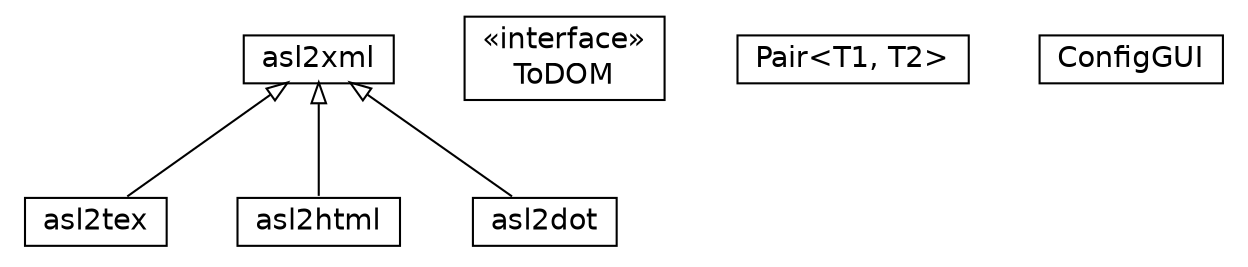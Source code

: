 #!/usr/local/bin/dot
#
# Class diagram 
# Generated by UMLGraph version 5.1 (http://www.umlgraph.org/)
#

digraph G {
	edge [fontname="Helvetica",fontsize=10,labelfontname="Helvetica",labelfontsize=10];
	node [fontname="Helvetica",fontsize=10,shape=plaintext];
	nodesep=0.25;
	ranksep=0.5;
	// jason.util.asl2xml
	c5033 [label=<<table title="jason.util.asl2xml" border="0" cellborder="1" cellspacing="0" cellpadding="2" port="p" href="./asl2xml.html">
		<tr><td><table border="0" cellspacing="0" cellpadding="1">
<tr><td align="center" balign="center"> asl2xml </td></tr>
		</table></td></tr>
		</table>>, fontname="Helvetica", fontcolor="black", fontsize=14.0];
	// jason.util.asl2tex
	c5034 [label=<<table title="jason.util.asl2tex" border="0" cellborder="1" cellspacing="0" cellpadding="2" port="p" href="./asl2tex.html">
		<tr><td><table border="0" cellspacing="0" cellpadding="1">
<tr><td align="center" balign="center"> asl2tex </td></tr>
		</table></td></tr>
		</table>>, fontname="Helvetica", fontcolor="black", fontsize=14.0];
	// jason.util.asl2html
	c5035 [label=<<table title="jason.util.asl2html" border="0" cellborder="1" cellspacing="0" cellpadding="2" port="p" href="./asl2html.html">
		<tr><td><table border="0" cellspacing="0" cellpadding="1">
<tr><td align="center" balign="center"> asl2html </td></tr>
		</table></td></tr>
		</table>>, fontname="Helvetica", fontcolor="black", fontsize=14.0];
	// jason.util.asl2dot
	c5036 [label=<<table title="jason.util.asl2dot" border="0" cellborder="1" cellspacing="0" cellpadding="2" port="p" href="./asl2dot.html">
		<tr><td><table border="0" cellspacing="0" cellpadding="1">
<tr><td align="center" balign="center"> asl2dot </td></tr>
		</table></td></tr>
		</table>>, fontname="Helvetica", fontcolor="black", fontsize=14.0];
	// jason.util.ToDOM
	c5037 [label=<<table title="jason.util.ToDOM" border="0" cellborder="1" cellspacing="0" cellpadding="2" port="p" href="./ToDOM.html">
		<tr><td><table border="0" cellspacing="0" cellpadding="1">
<tr><td align="center" balign="center"> &#171;interface&#187; </td></tr>
<tr><td align="center" balign="center"> ToDOM </td></tr>
		</table></td></tr>
		</table>>, fontname="Helvetica", fontcolor="black", fontsize=14.0];
	// jason.util.Pair<T1, T2>
	c5038 [label=<<table title="jason.util.Pair" border="0" cellborder="1" cellspacing="0" cellpadding="2" port="p" href="./Pair.html">
		<tr><td><table border="0" cellspacing="0" cellpadding="1">
<tr><td align="center" balign="center"> Pair&lt;T1, T2&gt; </td></tr>
		</table></td></tr>
		</table>>, fontname="Helvetica", fontcolor="black", fontsize=14.0];
	// jason.util.ConfigGUI
	c5039 [label=<<table title="jason.util.ConfigGUI" border="0" cellborder="1" cellspacing="0" cellpadding="2" port="p" href="./ConfigGUI.html">
		<tr><td><table border="0" cellspacing="0" cellpadding="1">
<tr><td align="center" balign="center"> ConfigGUI </td></tr>
		</table></td></tr>
		</table>>, fontname="Helvetica", fontcolor="black", fontsize=14.0];
	//jason.util.asl2tex extends jason.util.asl2xml
	c5033:p -> c5034:p [dir=back,arrowtail=empty];
	//jason.util.asl2html extends jason.util.asl2xml
	c5033:p -> c5035:p [dir=back,arrowtail=empty];
	//jason.util.asl2dot extends jason.util.asl2xml
	c5033:p -> c5036:p [dir=back,arrowtail=empty];
}


